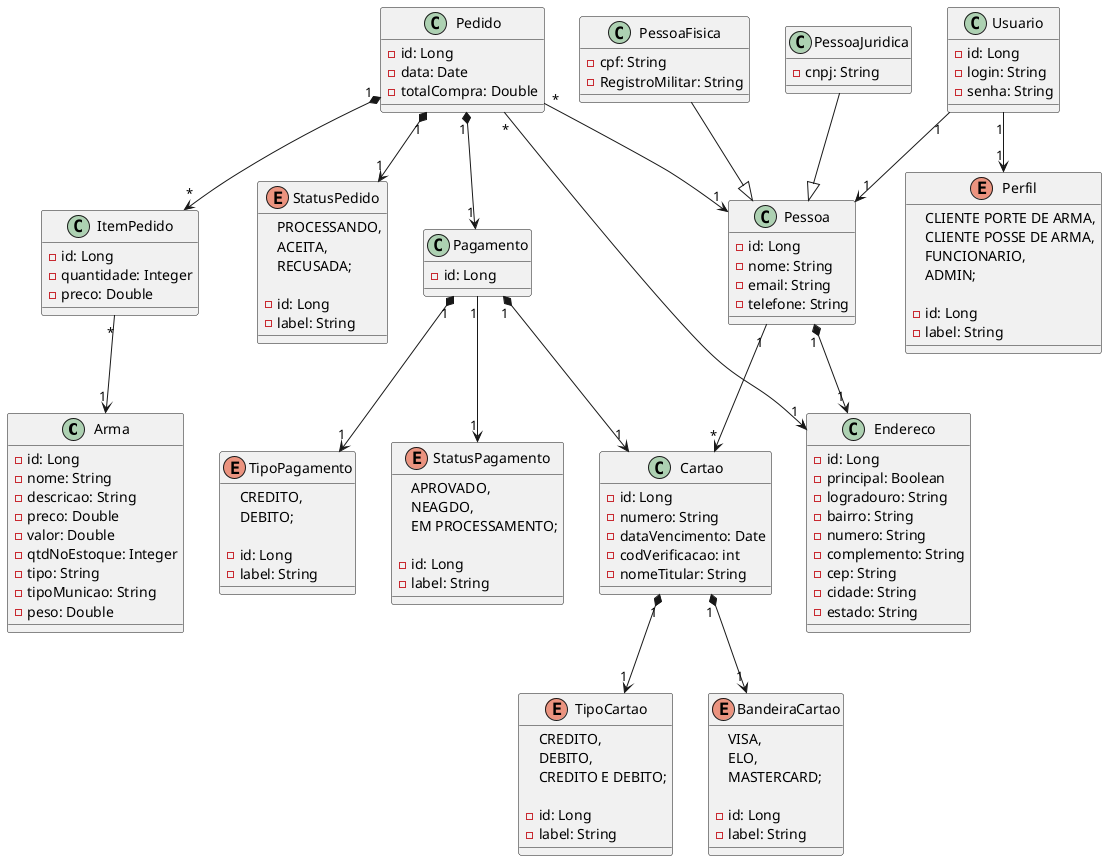 @startuml Tabacaria
'========Produto========='
class Arma{
    - id: Long
    - nome: String
    - descricao: String
    - preco: Double
    - valor: Double
    - qtdNoEstoque: Integer
    - tipo: String
    - tipoMunicao: String
    - peso: Double
}

'========Usuario========='
class Usuario{
    - id: Long
    - login: String
    - senha: String
}

enum Perfil{
    CLIENTE PORTE DE ARMA, 
    CLIENTE POSSE DE ARMA, 
    FUNCIONARIO, 
    ADMIN;

    - id: Long
    - label: String
}

class Pessoa{
    - id: Long
    - nome: String
    - email: String
    - telefone: String
}

'Registro Nacional de Armas (RNA)'
class PessoaFisica{
    - cpf: String
    - RegistroMilitar: String 
}

class PessoaJuridica{
    - cnpj: String
}
'========Venda========='
class Pedido {
    - id: Long
    - data: Date
    - totalCompra: Double
}

class ItemPedido {
    - id: Long
    - quantidade: Integer
    - preco: Double
}

enum StatusPedido{
    PROCESSANDO, 
    ACEITA,
    RECUSADA;

    - id: Long
    - label: String
}
'========Pagamento========='
class Pagamento{
    - id: Long
}

enum StatusPagamento{
    APROVADO, 
    NEAGDO, 
    EM PROCESSAMENTO;

    - id: Long
    - label: String
}

class Cartao{
    - id: Long
    - numero: String
    - dataVencimento: Date
    - codVerificacao: int
    - nomeTitular: String
}

enum TipoCartao{
    CREDITO, 
    DEBITO, 
    CREDITO E DEBITO;

    - id: Long
    - label: String 
}

enum TipoPagamento {
    CREDITO, 
    DEBITO;

    - id: Long
    - label: String 
}

enum BandeiraCartao {
    VISA,
    ELO,
    MASTERCARD;

    - id: Long
    - label: String 
}
'========Endereco========='
class Endereco {
    - id: Long
    - principal: Boolean
    - logradouro: String
    - bairro: String
    - numero: String
    - complemento: String
    - cep: String
    - cidade: String
    - estado: String
}

'========Relacionamentos========='

Pedido "1" *--> "1" Pagamento
Pedido "1" *--> "*" ItemPedido
Pedido "1" *--> "1" StatusPedido
Pedido "*" --> "1" Pessoa
Pedido "*" --> "1" Endereco

Pagamento "1" --> "1" StatusPagamento
Pagamento "1" *--> "1" Cartao
Pagamento "1" *--> "1" TipoPagamento

Cartao "1" *--> "1" TipoCartao
Cartao "1" *--> "1" BandeiraCartao

ItemPedido "*" --> "1" Arma

Usuario "1" --> "1" Perfil
Usuario "1" --> "1" Pessoa
Pessoa "1" *--> "1" Endereco
Pessoa "1" --> "*" Cartao

PessoaFisica --|> Pessoa
PessoaJuridica --|> Pessoa

@enduml